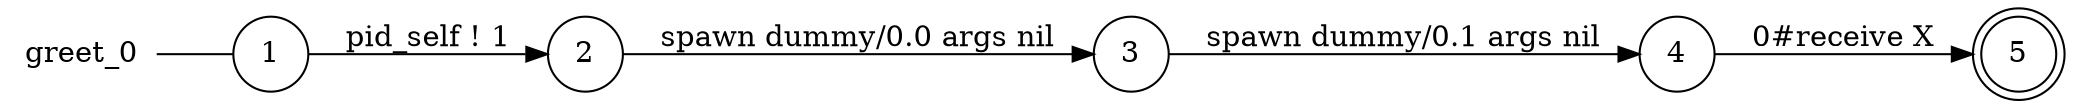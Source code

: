 digraph greet_0 {
	rankdir="LR";
	n_0 [label="greet_0", shape="plaintext"];
	n_1 [id="5", shape=circle, label="3"];
	n_2 [id="1", shape=circle, label="1"];
	n_0 -> n_2 [arrowhead=none];
	n_3 [id="2", shape=circle, label="2"];
	n_4 [id="4", shape=doublecircle, label="5"];
	n_5 [id="3", shape=circle, label="4"];

	n_3 -> n_1 [id="[$e|0]", label="spawn dummy/0.0 args nil"];
	n_1 -> n_5 [id="[$e|3]", label="spawn dummy/0.1 args nil"];
	n_2 -> n_3 [id="[$e|2]", label="pid_self ! 1"];
	n_5 -> n_4 [id="[$e|1]", label="0#receive X"];
}
